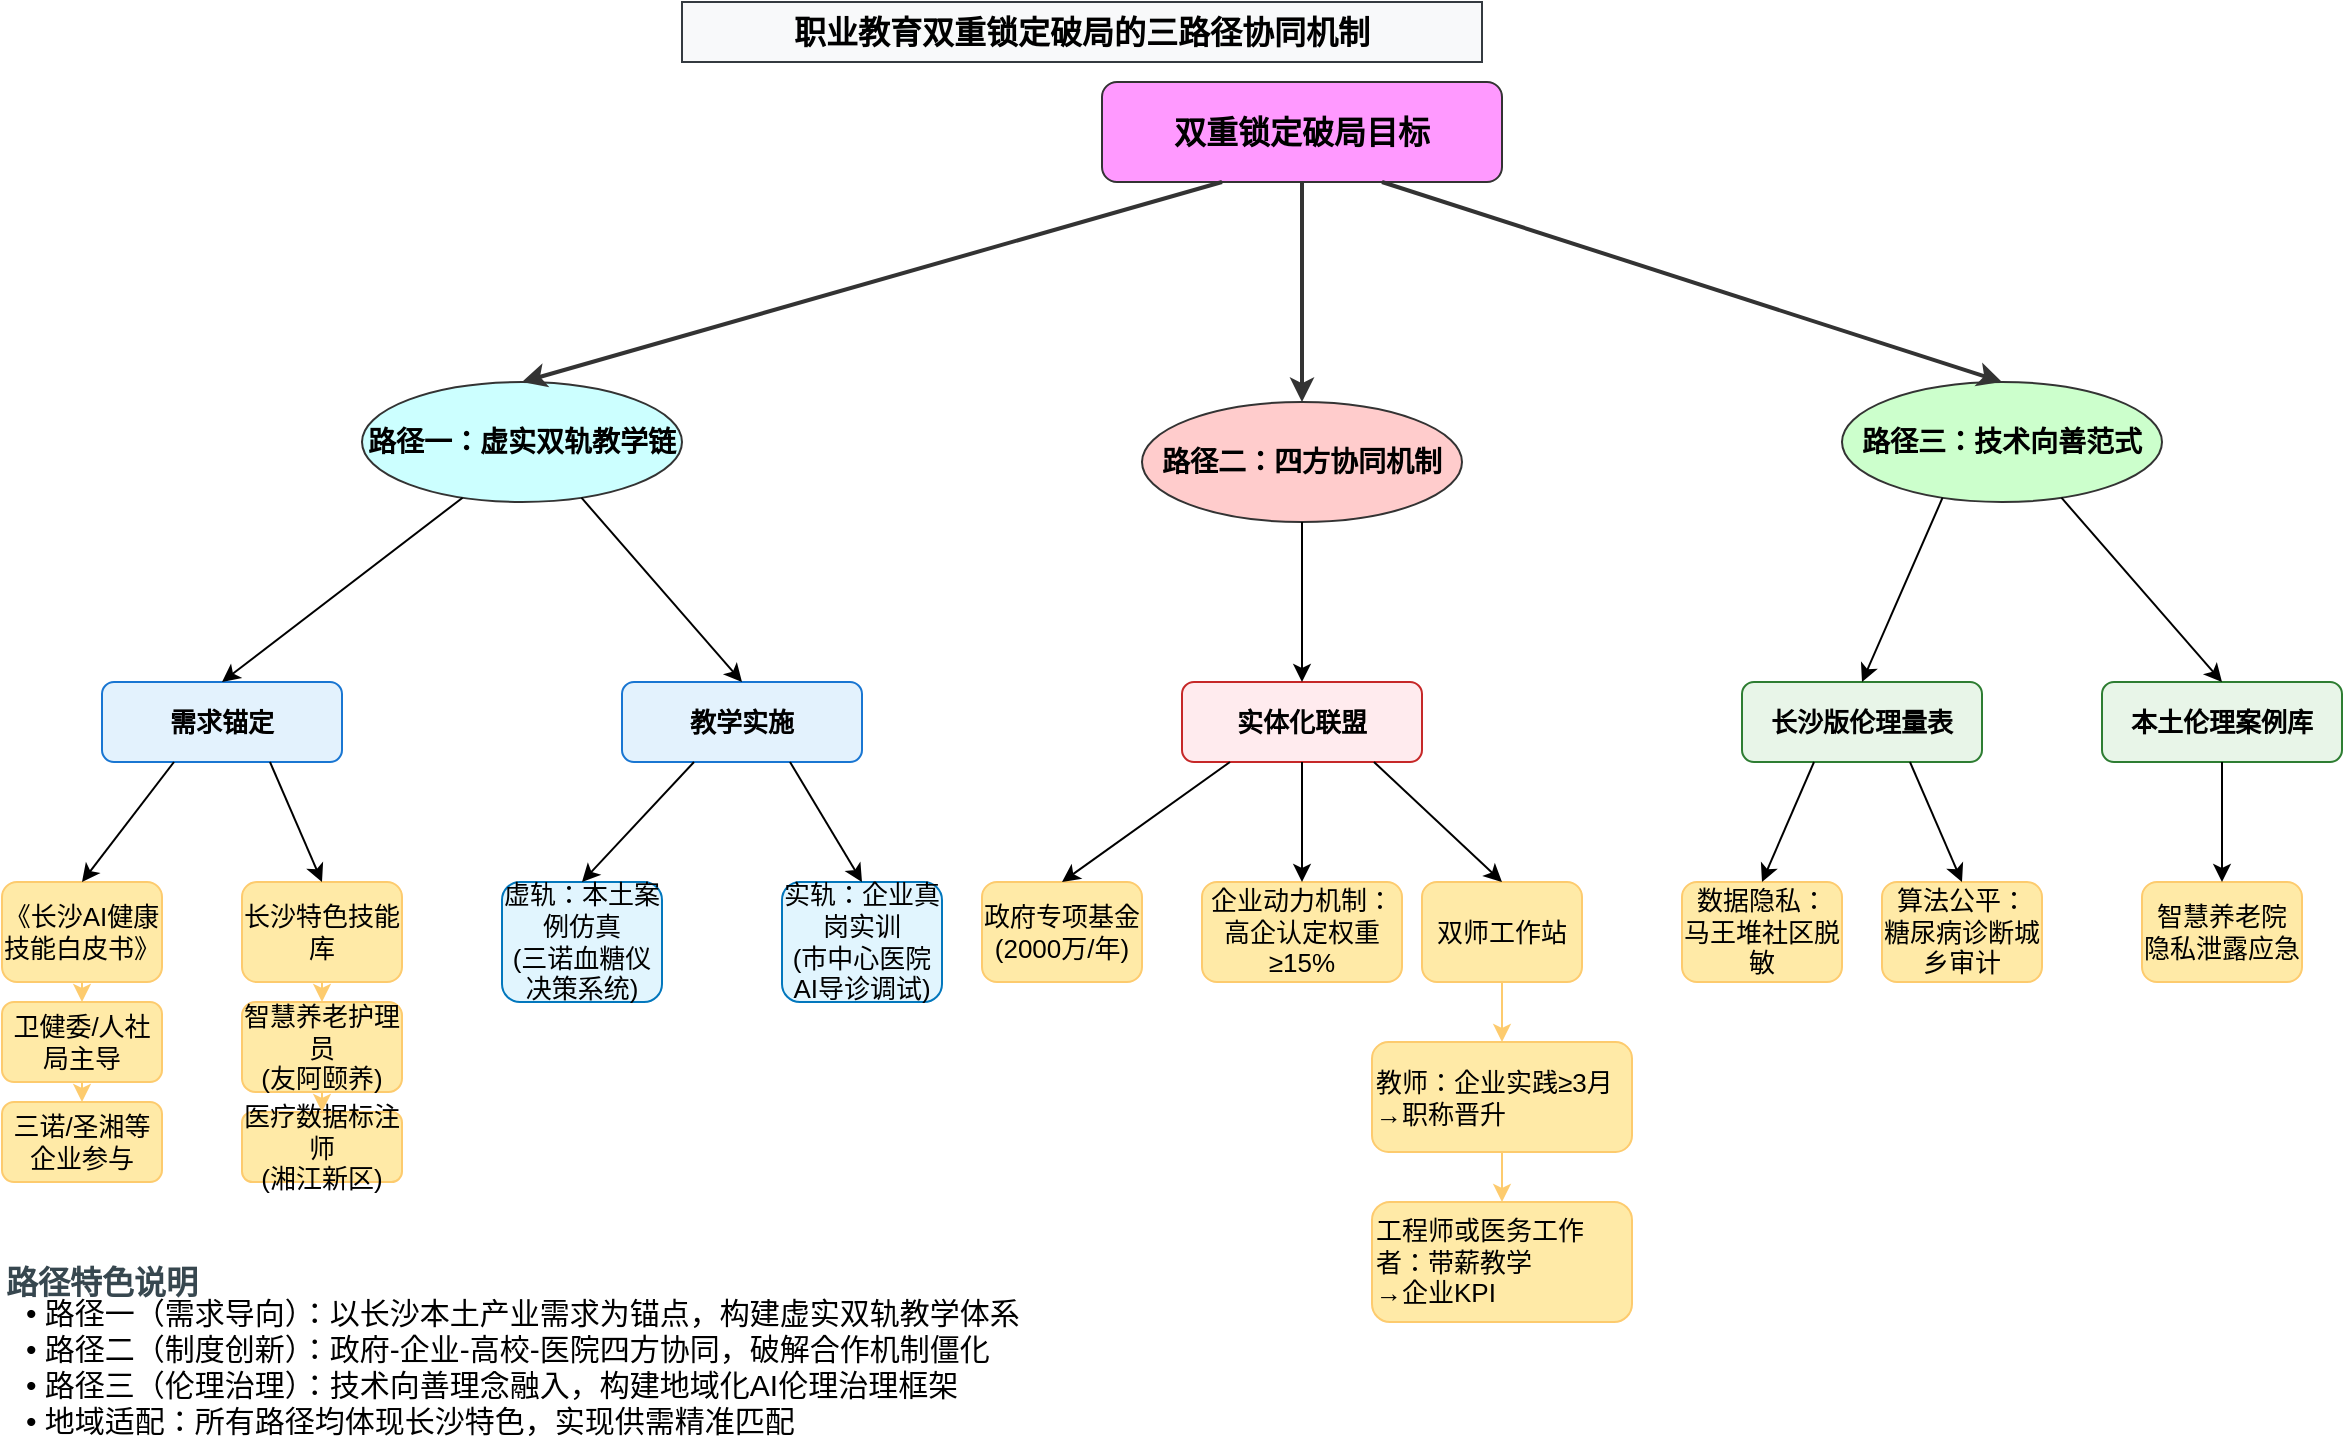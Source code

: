 <mxfile version="28.0.7">
  <diagram name="双重锁定破局路径" id="breakout-paths">
    <mxGraphModel dx="1420" dy="743" grid="1" gridSize="10" guides="1" tooltips="1" connect="1" arrows="1" fold="1" page="1" pageScale="1" pageWidth="1600" pageHeight="1200" math="0" shadow="0">
      <root>
        <mxCell id="0" />
        <mxCell id="1" parent="0" />
        <mxCell id="A" value="双重锁定破局目标" style="rounded=1;whiteSpace=wrap;html=1;fontSize=16;fontStyle=1;fillColor=#ff99ff;strokeColor=#333333;align=center;verticalAlign=middle;" parent="1" vertex="1">
          <mxGeometry x="650" y="50" width="200" height="50" as="geometry" />
        </mxCell>
        <mxCell id="B" value="路径一：虚实双轨教学链" style="ellipse;whiteSpace=wrap;html=1;fontSize=14;fontStyle=1;fillColor=#ccffff;strokeColor=#333333;align=center;" parent="1" vertex="1">
          <mxGeometry x="280" y="200" width="160" height="60" as="geometry" />
        </mxCell>
        <mxCell id="C" value="路径二：四方协同机制" style="ellipse;whiteSpace=wrap;html=1;fontSize=14;fontStyle=1;fillColor=#ffcccc;strokeColor=#333333;align=center;" parent="1" vertex="1">
          <mxGeometry x="670" y="210" width="160" height="60" as="geometry" />
        </mxCell>
        <mxCell id="D" value="路径三：技术向善范式" style="ellipse;whiteSpace=wrap;html=1;fontSize=14;fontStyle=1;fillColor=#ccffcc;strokeColor=#333333;align=center;" parent="1" vertex="1">
          <mxGeometry x="1020" y="200" width="160" height="60" as="geometry" />
        </mxCell>
        <mxCell id="B1" value="需求锚定" style="rounded=1;whiteSpace=wrap;html=1;fontSize=13;fontStyle=1;fillColor=#e3f2fd;strokeColor=#1976d2;" parent="1" vertex="1">
          <mxGeometry x="150" y="350" width="120" height="40" as="geometry" />
        </mxCell>
        <mxCell id="B2" value="教学实施" style="rounded=1;whiteSpace=wrap;html=1;fontSize=13;fontStyle=1;fillColor=#e3f2fd;strokeColor=#1976d2;" parent="1" vertex="1">
          <mxGeometry x="410" y="350" width="120" height="40" as="geometry" />
        </mxCell>
        <mxCell id="B11" value="《长沙AI健康技能白皮书》" style="rounded=1;whiteSpace=wrap;html=1;fontSize=13;fillColor=#ffeaa7;strokeColor=#fdcb6e;" parent="1" vertex="1">
          <mxGeometry x="100" y="450" width="80" height="50" as="geometry" />
        </mxCell>
        <mxCell id="B111" value="卫健委/人社局主导" style="rounded=1;whiteSpace=wrap;html=1;fontSize=13;fillColor=#ffeaa7;strokeColor=#fdcb6e;" parent="1" vertex="1">
          <mxGeometry x="100" y="510" width="80" height="40" as="geometry" />
        </mxCell>
        <mxCell id="B112" value="三诺/圣湘等企业参与" style="rounded=1;whiteSpace=wrap;html=1;fontSize=13;fillColor=#ffeaa7;strokeColor=#fdcb6e;" parent="1" vertex="1">
          <mxGeometry x="100" y="560" width="80" height="40" as="geometry" />
        </mxCell>
        <mxCell id="B12" value="长沙特色技能库" style="rounded=1;whiteSpace=wrap;html=1;fontSize=13;fillColor=#ffeaa7;strokeColor=#fdcb6e;" parent="1" vertex="1">
          <mxGeometry x="220" y="450" width="80" height="50" as="geometry" />
        </mxCell>
        <mxCell id="B121" value="智慧养老护理员&#xa;(友阿颐养)" style="rounded=1;whiteSpace=wrap;html=1;fontSize=13;fillColor=#ffeaa7;strokeColor=#fdcb6e;" parent="1" vertex="1">
          <mxGeometry x="220" y="510" width="80" height="45" as="geometry" />
        </mxCell>
        <mxCell id="B122" value="医疗数据标注师&#xa;(湘江新区)" style="rounded=1;whiteSpace=wrap;html=1;fontSize=13;fillColor=#ffeaa7;strokeColor=#fdcb6e;" parent="1" vertex="1">
          <mxGeometry x="220" y="565" width="80" height="35" as="geometry" />
        </mxCell>
        <mxCell id="B21" value="虚轨：本土案例仿真&#xa;(三诺血糖仪决策系统)" style="rounded=1;whiteSpace=wrap;html=1;fontSize=13;fillColor=#e1f5fe;strokeColor=#0277bd;" parent="1" vertex="1">
          <mxGeometry x="350" y="450" width="80" height="60" as="geometry" />
        </mxCell>
        <mxCell id="B22" value="实轨：企业真岗实训&#xa;(市中心医院AI导诊调试)" style="rounded=1;whiteSpace=wrap;html=1;fontSize=13;fillColor=#e1f5fe;strokeColor=#0277bd;" parent="1" vertex="1">
          <mxGeometry x="490" y="450" width="80" height="60" as="geometry" />
        </mxCell>
        <mxCell id="C1" value="实体化联盟" style="rounded=1;whiteSpace=wrap;html=1;fontSize=13;fontStyle=1;fillColor=#ffebee;strokeColor=#c62828;" parent="1" vertex="1">
          <mxGeometry x="690" y="350" width="120" height="40" as="geometry" />
        </mxCell>
        <mxCell id="C11" value="政府专项基金&#xa;(2000万/年)" style="rounded=1;whiteSpace=wrap;html=1;fontSize=13;fillColor=#ffeaa7;strokeColor=#fdcb6e;" parent="1" vertex="1">
          <mxGeometry x="590" y="450" width="80" height="50" as="geometry" />
        </mxCell>
        <mxCell id="C12" value="企业动力机制：&#xa;高企认定权重≥15%" style="rounded=1;whiteSpace=wrap;html=1;fontSize=13;fillColor=#ffeaa7;strokeColor=#fdcb6e;" parent="1" vertex="1">
          <mxGeometry x="700" y="450" width="100" height="50" as="geometry" />
        </mxCell>
        <mxCell id="C13" value="双师工作站" style="rounded=1;whiteSpace=wrap;html=1;fontSize=13;fillColor=#ffeaa7;strokeColor=#fdcb6e;" parent="1" vertex="1">
          <mxGeometry x="810" y="450" width="80" height="50" as="geometry" />
        </mxCell>
        <mxCell id="C131" value="教师：企业实践≥3月&#xa;→职称晋升" style="rounded=1;whiteSpace=wrap;html=1;fontSize=13;fillColor=#ffeaa7;strokeColor=#fdcb6e;align=left;" parent="1" vertex="1">
          <mxGeometry x="785" y="530" width="130" height="55" as="geometry" />
        </mxCell>
        <mxCell id="C132" value="工程师或医务工作者：带薪教学&lt;br&gt;→企业KPI" style="rounded=1;whiteSpace=wrap;html=1;fontSize=13;fillColor=#ffeaa7;strokeColor=#fdcb6e;align=left;" parent="1" vertex="1">
          <mxGeometry x="785" y="610" width="130" height="60" as="geometry" />
        </mxCell>
        <mxCell id="D1" value="长沙版伦理量表" style="rounded=1;whiteSpace=wrap;html=1;fontSize=13;fontStyle=1;fillColor=#e8f5e8;strokeColor=#2e7d32;" parent="1" vertex="1">
          <mxGeometry x="970" y="350" width="120" height="40" as="geometry" />
        </mxCell>
        <mxCell id="D2" value="本土伦理案例库" style="rounded=1;whiteSpace=wrap;html=1;fontSize=13;fontStyle=1;fillColor=#e8f5e8;strokeColor=#2e7d32;" parent="1" vertex="1">
          <mxGeometry x="1150" y="350" width="120" height="40" as="geometry" />
        </mxCell>
        <mxCell id="D11" value="数据隐私：&#xa;马王堆社区脱敏" style="rounded=1;whiteSpace=wrap;html=1;fontSize=13;fillColor=#ffeaa7;strokeColor=#fdcb6e;" parent="1" vertex="1">
          <mxGeometry x="940" y="450" width="80" height="50" as="geometry" />
        </mxCell>
        <mxCell id="D12" value="算法公平：&#xa;糖尿病诊断城乡审计" style="rounded=1;whiteSpace=wrap;html=1;fontSize=13;fillColor=#ffeaa7;strokeColor=#fdcb6e;" parent="1" vertex="1">
          <mxGeometry x="1040" y="450" width="80" height="50" as="geometry" />
        </mxCell>
        <mxCell id="D21" value="智慧养老院&#xa;隐私泄露应急" style="rounded=1;whiteSpace=wrap;html=1;fontSize=13;fillColor=#ffeaa7;strokeColor=#fdcb6e;" parent="1" vertex="1">
          <mxGeometry x="1170" y="450" width="80" height="50" as="geometry" />
        </mxCell>
        <mxCell id="arrow1" value="" style="endArrow=classic;html=1;rounded=0;exitX=0.3;exitY=1;exitDx=0;exitDy=0;entryX=0.5;entryY=0;entryDx=0;entryDy=0;strokeWidth=2;strokeColor=#333333;" parent="1" source="A" target="B" edge="1">
          <mxGeometry relative="1" as="geometry" />
        </mxCell>
        <mxCell id="arrow2" value="" style="endArrow=classic;html=1;rounded=0;exitX=0.5;exitY=1;exitDx=0;exitDy=0;entryX=0.5;entryY=0;entryDx=0;entryDy=0;strokeWidth=2;strokeColor=#333333;" parent="1" source="A" target="C" edge="1">
          <mxGeometry relative="1" as="geometry" />
        </mxCell>
        <mxCell id="arrow3" value="" style="endArrow=classic;html=1;rounded=0;exitX=0.7;exitY=1;exitDx=0;exitDy=0;entryX=0.5;entryY=0;entryDx=0;entryDy=0;strokeWidth=2;strokeColor=#333333;" parent="1" source="A" target="D" edge="1">
          <mxGeometry relative="1" as="geometry" />
        </mxCell>
        <mxCell id="arrow4" value="" style="endArrow=classic;html=1;rounded=0;exitX=0.3;exitY=1;exitDx=0;exitDy=0;entryX=0.5;entryY=0;entryDx=0;entryDy=0;" parent="1" source="B" target="B1" edge="1">
          <mxGeometry relative="1" as="geometry" />
        </mxCell>
        <mxCell id="arrow5" value="" style="endArrow=classic;html=1;rounded=0;exitX=0.7;exitY=1;exitDx=0;exitDy=0;entryX=0.5;entryY=0;entryDx=0;entryDy=0;" parent="1" source="B" target="B2" edge="1">
          <mxGeometry relative="1" as="geometry" />
        </mxCell>
        <mxCell id="arrow6" value="" style="endArrow=classic;html=1;rounded=0;exitX=0.3;exitY=1;exitDx=0;exitDy=0;entryX=0.5;entryY=0;entryDx=0;entryDy=0;" parent="1" source="B1" target="B11" edge="1">
          <mxGeometry relative="1" as="geometry" />
        </mxCell>
        <mxCell id="arrow7" value="" style="endArrow=classic;html=1;rounded=0;exitX=0.7;exitY=1;exitDx=0;exitDy=0;entryX=0.5;entryY=0;entryDx=0;entryDy=0;" parent="1" source="B1" target="B12" edge="1">
          <mxGeometry relative="1" as="geometry" />
        </mxCell>
        <mxCell id="arrow8" value="" style="endArrow=classic;html=1;rounded=0;exitX=0.5;exitY=1;exitDx=0;exitDy=0;entryX=0.5;entryY=0;entryDx=0;entryDy=0;" parent="1" source="C" target="C1" edge="1">
          <mxGeometry relative="1" as="geometry" />
        </mxCell>
        <mxCell id="arrow9" value="" style="endArrow=classic;html=1;rounded=0;exitX=0.2;exitY=1;exitDx=0;exitDy=0;entryX=0.5;entryY=0;entryDx=0;entryDy=0;" parent="1" source="C1" target="C11" edge="1">
          <mxGeometry relative="1" as="geometry" />
        </mxCell>
        <mxCell id="arrow10" value="" style="endArrow=classic;html=1;rounded=0;exitX=0.5;exitY=1;exitDx=0;exitDy=0;entryX=0.5;entryY=0;entryDx=0;entryDy=0;" parent="1" source="C1" target="C12" edge="1">
          <mxGeometry relative="1" as="geometry" />
        </mxCell>
        <mxCell id="arrow11" value="" style="endArrow=classic;html=1;rounded=0;exitX=0.8;exitY=1;exitDx=0;exitDy=0;entryX=0.5;entryY=0;entryDx=0;entryDy=0;" parent="1" source="C1" target="C13" edge="1">
          <mxGeometry relative="1" as="geometry" />
        </mxCell>
        <mxCell id="arrow12" value="" style="endArrow=classic;html=1;rounded=0;exitX=0.3;exitY=1;exitDx=0;exitDy=0;entryX=0.5;entryY=0;entryDx=0;entryDy=0;" parent="1" source="D" target="D1" edge="1">
          <mxGeometry relative="1" as="geometry" />
        </mxCell>
        <mxCell id="arrow13" value="" style="endArrow=classic;html=1;rounded=0;exitX=0.7;exitY=1;exitDx=0;exitDy=0;entryX=0.5;entryY=0;entryDx=0;entryDy=0;" parent="1" source="D" target="D2" edge="1">
          <mxGeometry relative="1" as="geometry" />
        </mxCell>
        <mxCell id="arrow14" value="" style="endArrow=classic;html=1;rounded=0;exitX=0.3;exitY=1;exitDx=0;exitDy=0;entryX=0.5;entryY=0;entryDx=0;entryDy=0;" parent="1" source="D1" target="D11" edge="1">
          <mxGeometry relative="1" as="geometry" />
        </mxCell>
        <mxCell id="arrow15" value="" style="endArrow=classic;html=1;rounded=0;exitX=0.7;exitY=1;exitDx=0;exitDy=0;entryX=0.5;entryY=0;entryDx=0;entryDy=0;" parent="1" source="D1" target="D12" edge="1">
          <mxGeometry relative="1" as="geometry" />
        </mxCell>
        <mxCell id="arrow16" value="" style="endArrow=classic;html=1;rounded=0;exitX=0.5;exitY=1;exitDx=0;exitDy=0;entryX=0.5;entryY=0;entryDx=0;entryDy=0;" parent="1" source="D2" target="D21" edge="1">
          <mxGeometry relative="1" as="geometry" />
        </mxCell>
        <mxCell id="arrow17" value="" style="endArrow=classic;html=1;rounded=0;exitX=0.5;exitY=1;exitDx=0;exitDy=0;entryX=0.5;entryY=0;entryDx=0;entryDy=0;strokeColor=#fdcb6e;fontSize=13;" parent="1" source="B11" target="B111" edge="1">
          <mxGeometry relative="1" as="geometry" />
        </mxCell>
        <mxCell id="arrow18" value="" style="endArrow=classic;html=1;rounded=0;exitX=0.5;exitY=1;exitDx=0;exitDy=0;entryX=0.5;entryY=0;entryDx=0;entryDy=0;strokeColor=#fdcb6e;fontSize=13;" parent="1" source="B111" target="B112" edge="1">
          <mxGeometry relative="1" as="geometry" />
        </mxCell>
        <mxCell id="arrow19" value="" style="endArrow=classic;html=1;rounded=0;exitX=0.5;exitY=1;exitDx=0;exitDy=0;entryX=0.5;entryY=0;entryDx=0;entryDy=0;strokeColor=#fdcb6e;fontSize=13;" parent="1" source="B12" target="B121" edge="1">
          <mxGeometry relative="1" as="geometry" />
        </mxCell>
        <mxCell id="arrow20" value="" style="endArrow=classic;html=1;rounded=0;exitX=0.5;exitY=1;exitDx=0;exitDy=0;entryX=0.5;entryY=0;entryDx=0;entryDy=0;strokeColor=#fdcb6e;fontSize=13;" parent="1" source="B121" target="B122" edge="1">
          <mxGeometry relative="1" as="geometry" />
        </mxCell>
        <mxCell id="arrow21" value="" style="endArrow=classic;html=1;rounded=0;exitX=0.5;exitY=1;exitDx=0;exitDy=0;entryX=0.5;entryY=0;entryDx=0;entryDy=0;strokeColor=#fdcb6e;fontSize=13;" parent="1" source="C13" target="C131" edge="1">
          <mxGeometry relative="1" as="geometry" />
        </mxCell>
        <mxCell id="arrow22" value="" style="endArrow=classic;html=1;rounded=0;exitX=0.5;exitY=1;exitDx=0;exitDy=0;entryX=0.5;entryY=0;entryDx=0;entryDy=0;strokeColor=#fdcb6e;fontSize=13;" parent="1" source="C131" target="C132" edge="1">
          <mxGeometry relative="1" as="geometry" />
        </mxCell>
        <mxCell id="arrow23" value="" style="endArrow=classic;html=1;rounded=0;exitX=0.3;exitY=1;exitDx=0;exitDy=0;entryX=0.5;entryY=0;entryDx=0;entryDy=0;" parent="1" source="B2" target="B21" edge="1">
          <mxGeometry relative="1" as="geometry" />
        </mxCell>
        <mxCell id="arrow24" value="" style="endArrow=classic;html=1;rounded=0;exitX=0.7;exitY=1;exitDx=0;exitDy=0;entryX=0.5;entryY=0;entryDx=0;entryDy=0;" parent="1" source="B2" target="B22" edge="1">
          <mxGeometry relative="1" as="geometry" />
        </mxCell>
        <mxCell id="title" value="职业教育双重锁定破局的三路径协同机制" style="rounded=0;whiteSpace=wrap;html=1;fontSize=16;fontStyle=1;fillColor=#f8f9fa;strokeColor=#343a40;align=center;verticalAlign=middle;" parent="1" vertex="1">
          <mxGeometry x="440" y="10" width="400" height="30" as="geometry" />
        </mxCell>
        <mxCell id="path-description" value="路径特色说明" style="text;html=1;strokeColor=none;fillColor=none;align=left;verticalAlign=middle;whiteSpace=wrap;rounded=0;fontSize=16;fontStyle=1;fontColor=#37474f;" parent="1" vertex="1">
          <mxGeometry x="100" y="640" width="120" height="20" as="geometry" />
        </mxCell>
        <mxCell id="description-content" value="• 路径一（需求导向）：以长沙本土产业需求为锚点，构建虚实双轨教学体系&#xa;• 路径二（制度创新）：政府-企业-高校-医院四方协同，破解合作机制僵化&#xa;• 路径三（伦理治理）：技术向善理念融入，构建地域化AI伦理治理框架&#xa;• 地域适配：所有路径均体现长沙特色，实现供需精准匹配" style="text;html=1;strokeColor=none;fillColor=none;align=left;verticalAlign=top;whiteSpace=wrap;rounded=1;fontSize=15;spacingLeft=10;spacingTop=10;" parent="1" vertex="1">
          <mxGeometry x="100" y="640" width="610" height="80" as="geometry" />
        </mxCell>
      </root>
    </mxGraphModel>
  </diagram>
</mxfile>
